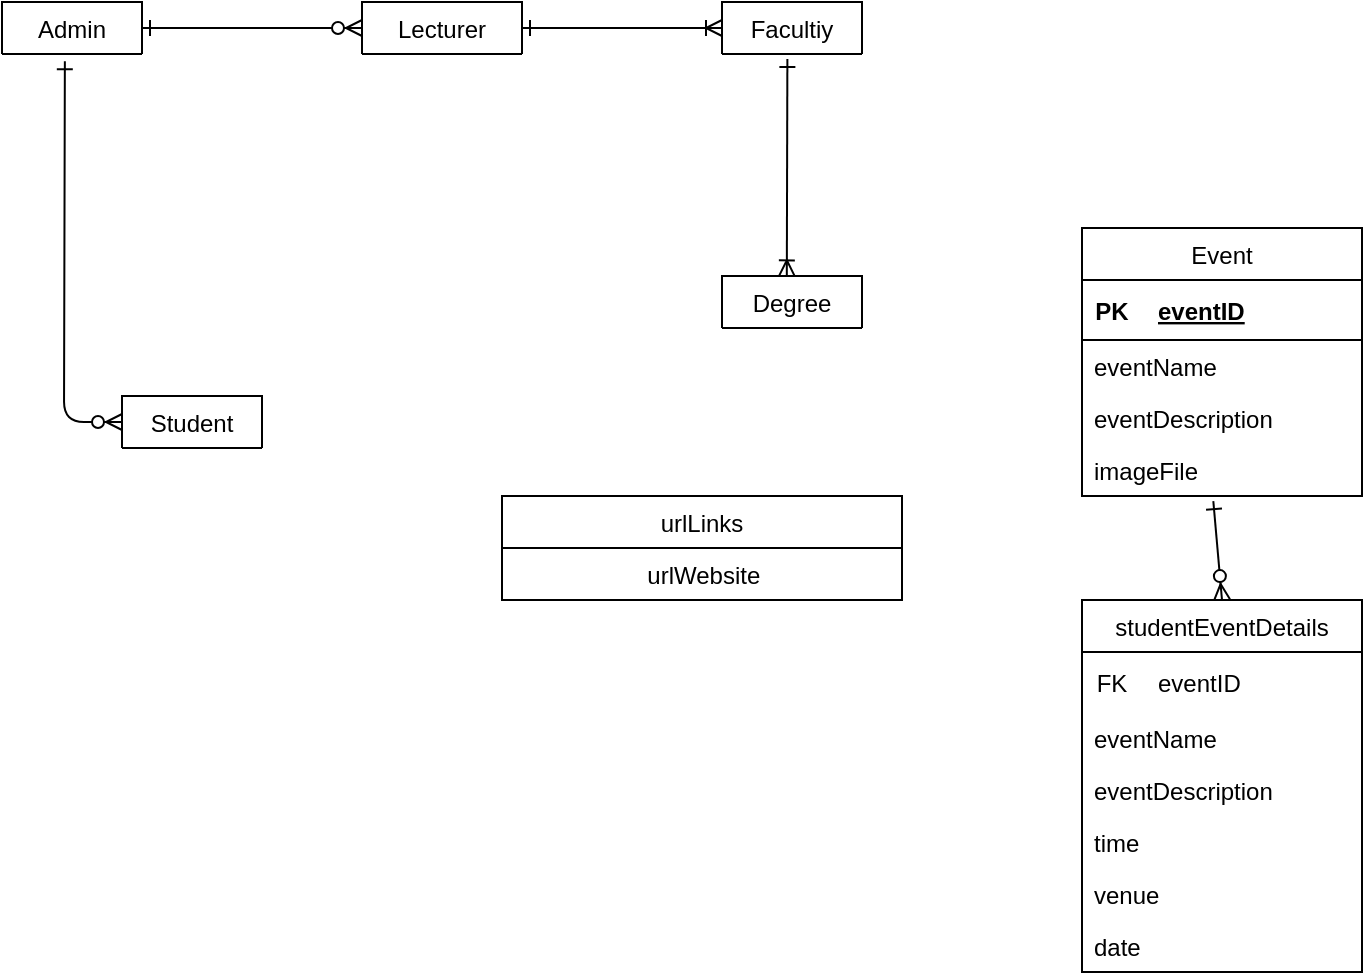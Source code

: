 <mxfile version="16.6.1" type="device"><diagram id="C5RBs43oDa-KdzZeNtuy" name="Page-1"><mxGraphModel dx="1038" dy="555" grid="1" gridSize="10" guides="1" tooltips="1" connect="1" arrows="1" fold="1" page="1" pageScale="1" pageWidth="827" pageHeight="1169" math="0" shadow="0"><root><mxCell id="WIyWlLk6GJQsqaUBKTNV-0"/><mxCell id="WIyWlLk6GJQsqaUBKTNV-1" parent="WIyWlLk6GJQsqaUBKTNV-0"/><mxCell id="ycAUGMcgTIXtvElexjVp-48" value="Admin" style="swimlane;fontStyle=0;childLayout=stackLayout;horizontal=1;startSize=26;fillColor=none;horizontalStack=0;resizeParent=1;resizeParentMax=0;resizeLast=0;collapsible=1;marginBottom=0;" parent="WIyWlLk6GJQsqaUBKTNV-1" vertex="1" collapsed="1"><mxGeometry x="30" y="343" width="70" height="26" as="geometry"><mxRectangle x="30" y="400" width="140" height="116" as="alternateBounds"/></mxGeometry></mxCell><mxCell id="ycAUGMcgTIXtvElexjVp-56" value="" style="shape=table;startSize=0;container=1;collapsible=1;childLayout=tableLayout;fixedRows=1;rowLines=0;fontStyle=0;align=center;resizeLast=1;strokeColor=none;fillColor=none;" parent="ycAUGMcgTIXtvElexjVp-48" vertex="1"><mxGeometry y="26" width="140" height="30" as="geometry"/></mxCell><mxCell id="ycAUGMcgTIXtvElexjVp-57" value="" style="shape=partialRectangle;collapsible=0;dropTarget=0;pointerEvents=0;fillColor=none;top=0;left=0;bottom=1;right=0;points=[[0,0.5],[1,0.5]];portConstraint=eastwest;" parent="ycAUGMcgTIXtvElexjVp-56" vertex="1"><mxGeometry width="140" height="30" as="geometry"/></mxCell><mxCell id="ycAUGMcgTIXtvElexjVp-58" value="PK" style="shape=partialRectangle;connectable=0;fillColor=none;top=0;left=0;bottom=0;right=0;fontStyle=1;overflow=hidden;" parent="ycAUGMcgTIXtvElexjVp-57" vertex="1"><mxGeometry width="30" height="30" as="geometry"><mxRectangle width="30" height="30" as="alternateBounds"/></mxGeometry></mxCell><mxCell id="ycAUGMcgTIXtvElexjVp-59" value="ID" style="shape=partialRectangle;connectable=0;fillColor=none;top=0;left=0;bottom=0;right=0;align=left;spacingLeft=6;fontStyle=5;overflow=hidden;" parent="ycAUGMcgTIXtvElexjVp-57" vertex="1"><mxGeometry x="30" width="110" height="30" as="geometry"><mxRectangle width="110" height="30" as="alternateBounds"/></mxGeometry></mxCell><mxCell id="ycAUGMcgTIXtvElexjVp-67" value="" style="shape=table;startSize=0;container=1;collapsible=1;childLayout=tableLayout;fixedRows=1;rowLines=0;fontStyle=0;align=center;resizeLast=1;strokeColor=none;fillColor=none;" parent="ycAUGMcgTIXtvElexjVp-48" vertex="1"><mxGeometry y="56" width="140" height="60" as="geometry"/></mxCell><mxCell id="ycAUGMcgTIXtvElexjVp-72" value="" style="shape=partialRectangle;collapsible=0;dropTarget=0;pointerEvents=0;fillColor=none;top=0;left=0;bottom=0;right=0;points=[[0,0.5],[1,0.5]];portConstraint=eastwest;" parent="ycAUGMcgTIXtvElexjVp-67" vertex="1"><mxGeometry width="140" height="30" as="geometry"/></mxCell><mxCell id="ycAUGMcgTIXtvElexjVp-73" value="" style="shape=partialRectangle;connectable=0;fillColor=none;top=0;left=0;bottom=0;right=0;fontStyle=0;overflow=hidden;" parent="ycAUGMcgTIXtvElexjVp-72" vertex="1"><mxGeometry width="30" height="30" as="geometry"><mxRectangle width="30" height="30" as="alternateBounds"/></mxGeometry></mxCell><mxCell id="ycAUGMcgTIXtvElexjVp-74" value="username" style="shape=partialRectangle;connectable=0;fillColor=none;top=0;left=0;bottom=0;right=0;align=left;spacingLeft=6;fontStyle=0;overflow=hidden;" parent="ycAUGMcgTIXtvElexjVp-72" vertex="1"><mxGeometry x="30" width="110" height="30" as="geometry"><mxRectangle width="110" height="30" as="alternateBounds"/></mxGeometry></mxCell><mxCell id="ycAUGMcgTIXtvElexjVp-68" value="" style="shape=partialRectangle;collapsible=0;dropTarget=0;pointerEvents=0;fillColor=none;top=0;left=0;bottom=0;right=0;points=[[0,0.5],[1,0.5]];portConstraint=eastwest;" parent="ycAUGMcgTIXtvElexjVp-67" vertex="1"><mxGeometry y="30" width="140" height="30" as="geometry"/></mxCell><mxCell id="ycAUGMcgTIXtvElexjVp-69" value="" style="shape=partialRectangle;connectable=0;fillColor=none;top=0;left=0;bottom=0;right=0;fontStyle=0;overflow=hidden;" parent="ycAUGMcgTIXtvElexjVp-68" vertex="1"><mxGeometry width="30" height="30" as="geometry"><mxRectangle width="30" height="30" as="alternateBounds"/></mxGeometry></mxCell><mxCell id="ycAUGMcgTIXtvElexjVp-70" value="password" style="shape=partialRectangle;connectable=0;fillColor=none;top=0;left=0;bottom=0;right=0;align=left;spacingLeft=6;fontStyle=0;overflow=hidden;" parent="ycAUGMcgTIXtvElexjVp-68" vertex="1"><mxGeometry x="30" width="110" height="30" as="geometry"><mxRectangle width="110" height="30" as="alternateBounds"/></mxGeometry></mxCell><mxCell id="ycAUGMcgTIXtvElexjVp-75" value="Student" style="swimlane;fontStyle=0;childLayout=stackLayout;horizontal=1;startSize=26;fillColor=none;horizontalStack=0;resizeParent=1;resizeParentMax=0;resizeLast=0;collapsible=1;marginBottom=0;" parent="WIyWlLk6GJQsqaUBKTNV-1" vertex="1" collapsed="1"><mxGeometry x="90" y="540" width="70" height="26" as="geometry"><mxRectangle x="90" y="540" width="200" height="290" as="alternateBounds"/></mxGeometry></mxCell><mxCell id="ycAUGMcgTIXtvElexjVp-76" value="" style="shape=table;startSize=0;container=1;collapsible=1;childLayout=tableLayout;fixedRows=1;rowLines=0;fontStyle=0;align=center;resizeLast=1;strokeColor=none;fillColor=none;" parent="ycAUGMcgTIXtvElexjVp-75" vertex="1"><mxGeometry y="26" width="200" height="60" as="geometry"/></mxCell><mxCell id="ycAUGMcgTIXtvElexjVp-109" value="" style="shape=partialRectangle;collapsible=0;dropTarget=0;pointerEvents=0;fillColor=none;top=0;left=0;bottom=1;right=0;points=[[0,0.5],[1,0.5]];portConstraint=eastwest;" parent="ycAUGMcgTIXtvElexjVp-76" vertex="1"><mxGeometry width="200" height="30" as="geometry"/></mxCell><mxCell id="ycAUGMcgTIXtvElexjVp-110" value="PK,FK" style="shape=partialRectangle;connectable=0;fillColor=none;top=0;left=0;bottom=0;right=0;fontStyle=1;overflow=hidden;" parent="ycAUGMcgTIXtvElexjVp-109" vertex="1"><mxGeometry width="50" height="30" as="geometry"><mxRectangle width="50" height="30" as="alternateBounds"/></mxGeometry></mxCell><mxCell id="ycAUGMcgTIXtvElexjVp-111" value="ID" style="shape=partialRectangle;connectable=0;fillColor=none;top=0;left=0;bottom=0;right=0;align=left;spacingLeft=6;fontStyle=5;overflow=hidden;" parent="ycAUGMcgTIXtvElexjVp-109" vertex="1"><mxGeometry x="50" width="150" height="30" as="geometry"><mxRectangle width="150" height="30" as="alternateBounds"/></mxGeometry></mxCell><mxCell id="ycAUGMcgTIXtvElexjVp-77" value="" style="shape=partialRectangle;collapsible=0;dropTarget=0;pointerEvents=0;fillColor=none;top=0;left=0;bottom=1;right=0;points=[[0,0.5],[1,0.5]];portConstraint=eastwest;" parent="ycAUGMcgTIXtvElexjVp-76" vertex="1"><mxGeometry y="30" width="200" height="30" as="geometry"/></mxCell><mxCell id="ycAUGMcgTIXtvElexjVp-78" value="PK" style="shape=partialRectangle;connectable=0;fillColor=none;top=0;left=0;bottom=0;right=0;fontStyle=1;overflow=hidden;" parent="ycAUGMcgTIXtvElexjVp-77" vertex="1"><mxGeometry width="50" height="30" as="geometry"><mxRectangle width="50" height="30" as="alternateBounds"/></mxGeometry></mxCell><mxCell id="ycAUGMcgTIXtvElexjVp-79" value="StudentID" style="shape=partialRectangle;connectable=0;fillColor=none;top=0;left=0;bottom=0;right=0;align=left;spacingLeft=6;fontStyle=5;overflow=hidden;" parent="ycAUGMcgTIXtvElexjVp-77" vertex="1"><mxGeometry x="50" width="150" height="30" as="geometry"><mxRectangle width="150" height="30" as="alternateBounds"/></mxGeometry></mxCell><mxCell id="ycAUGMcgTIXtvElexjVp-80" value="" style="shape=table;startSize=0;container=1;collapsible=1;childLayout=tableLayout;fixedRows=1;rowLines=0;fontStyle=0;align=center;resizeLast=1;strokeColor=none;fillColor=none;" parent="ycAUGMcgTIXtvElexjVp-75" vertex="1"><mxGeometry y="86" width="200" height="204" as="geometry"/></mxCell><mxCell id="ycAUGMcgTIXtvElexjVp-199" value="" style="shape=partialRectangle;collapsible=0;dropTarget=0;pointerEvents=0;fillColor=none;top=0;left=0;bottom=0;right=0;points=[[0,0.5],[1,0.5]];portConstraint=eastwest;" parent="ycAUGMcgTIXtvElexjVp-80" vertex="1"><mxGeometry width="200" height="30" as="geometry"/></mxCell><mxCell id="ycAUGMcgTIXtvElexjVp-200" value="FK" style="shape=partialRectangle;connectable=0;fillColor=none;top=0;left=0;bottom=0;right=0;fontStyle=0;overflow=hidden;" parent="ycAUGMcgTIXtvElexjVp-199" vertex="1"><mxGeometry width="50" height="30" as="geometry"><mxRectangle width="50" height="30" as="alternateBounds"/></mxGeometry></mxCell><mxCell id="ycAUGMcgTIXtvElexjVp-201" value="degreeID" style="shape=partialRectangle;connectable=0;fillColor=none;top=0;left=0;bottom=0;right=0;align=left;spacingLeft=6;fontStyle=0;overflow=hidden;" parent="ycAUGMcgTIXtvElexjVp-199" vertex="1"><mxGeometry x="50" width="150" height="30" as="geometry"><mxRectangle width="150" height="30" as="alternateBounds"/></mxGeometry></mxCell><mxCell id="ycAUGMcgTIXtvElexjVp-81" value="" style="shape=partialRectangle;collapsible=0;dropTarget=0;pointerEvents=0;fillColor=none;top=0;left=0;bottom=0;right=0;points=[[0,0.5],[1,0.5]];portConstraint=eastwest;" parent="ycAUGMcgTIXtvElexjVp-80" vertex="1"><mxGeometry y="30" width="200" height="30" as="geometry"/></mxCell><mxCell id="ycAUGMcgTIXtvElexjVp-82" value="" style="shape=partialRectangle;connectable=0;fillColor=none;top=0;left=0;bottom=0;right=0;fontStyle=0;overflow=hidden;" parent="ycAUGMcgTIXtvElexjVp-81" vertex="1"><mxGeometry width="50" height="30" as="geometry"><mxRectangle width="50" height="30" as="alternateBounds"/></mxGeometry></mxCell><mxCell id="ycAUGMcgTIXtvElexjVp-83" value="studentName" style="shape=partialRectangle;connectable=0;fillColor=none;top=0;left=0;bottom=0;right=0;align=left;spacingLeft=6;fontStyle=0;overflow=hidden;" parent="ycAUGMcgTIXtvElexjVp-81" vertex="1"><mxGeometry x="50" width="150" height="30" as="geometry"><mxRectangle width="150" height="30" as="alternateBounds"/></mxGeometry></mxCell><mxCell id="ycAUGMcgTIXtvElexjVp-84" value="" style="shape=partialRectangle;collapsible=0;dropTarget=0;pointerEvents=0;fillColor=none;top=0;left=0;bottom=0;right=0;points=[[0,0.5],[1,0.5]];portConstraint=eastwest;" parent="ycAUGMcgTIXtvElexjVp-80" vertex="1"><mxGeometry y="60" width="200" height="30" as="geometry"/></mxCell><mxCell id="ycAUGMcgTIXtvElexjVp-85" value="" style="shape=partialRectangle;connectable=0;fillColor=none;top=0;left=0;bottom=0;right=0;fontStyle=0;overflow=hidden;" parent="ycAUGMcgTIXtvElexjVp-84" vertex="1"><mxGeometry width="50" height="30" as="geometry"><mxRectangle width="50" height="30" as="alternateBounds"/></mxGeometry></mxCell><mxCell id="ycAUGMcgTIXtvElexjVp-86" value="degree" style="shape=partialRectangle;connectable=0;fillColor=none;top=0;left=0;bottom=0;right=0;align=left;spacingLeft=6;fontStyle=0;overflow=hidden;" parent="ycAUGMcgTIXtvElexjVp-84" vertex="1"><mxGeometry x="50" width="150" height="30" as="geometry"><mxRectangle width="150" height="30" as="alternateBounds"/></mxGeometry></mxCell><mxCell id="ycAUGMcgTIXtvElexjVp-88" value="" style="shape=partialRectangle;collapsible=0;dropTarget=0;pointerEvents=0;fillColor=none;top=0;left=0;bottom=0;right=0;points=[[0,0.5],[1,0.5]];portConstraint=eastwest;" parent="ycAUGMcgTIXtvElexjVp-80" vertex="1"><mxGeometry y="90" width="200" height="30" as="geometry"/></mxCell><mxCell id="ycAUGMcgTIXtvElexjVp-89" value="" style="shape=partialRectangle;connectable=0;fillColor=none;top=0;left=0;bottom=0;right=0;fontStyle=0;overflow=hidden;" parent="ycAUGMcgTIXtvElexjVp-88" vertex="1"><mxGeometry width="50" height="30" as="geometry"><mxRectangle width="50" height="30" as="alternateBounds"/></mxGeometry></mxCell><mxCell id="ycAUGMcgTIXtvElexjVp-90" value="descriptionDegree" style="shape=partialRectangle;connectable=0;fillColor=none;top=0;left=0;bottom=0;right=0;align=left;spacingLeft=6;fontStyle=0;overflow=hidden;" parent="ycAUGMcgTIXtvElexjVp-88" vertex="1"><mxGeometry x="50" width="150" height="30" as="geometry"><mxRectangle width="150" height="30" as="alternateBounds"/></mxGeometry></mxCell><mxCell id="ycAUGMcgTIXtvElexjVp-91" value="" style="shape=partialRectangle;collapsible=0;dropTarget=0;pointerEvents=0;fillColor=none;top=0;left=0;bottom=0;right=0;points=[[0,0.5],[1,0.5]];portConstraint=eastwest;" parent="ycAUGMcgTIXtvElexjVp-80" vertex="1"><mxGeometry y="120" width="200" height="24" as="geometry"/></mxCell><mxCell id="ycAUGMcgTIXtvElexjVp-92" value="" style="shape=partialRectangle;connectable=0;fillColor=none;top=0;left=0;bottom=0;right=0;fontStyle=0;overflow=hidden;" parent="ycAUGMcgTIXtvElexjVp-91" vertex="1"><mxGeometry width="50" height="24" as="geometry"><mxRectangle width="50" height="24" as="alternateBounds"/></mxGeometry></mxCell><mxCell id="ycAUGMcgTIXtvElexjVp-93" value="imageFile" style="shape=partialRectangle;connectable=0;fillColor=none;top=0;left=0;bottom=0;right=0;align=left;spacingLeft=6;fontStyle=0;overflow=hidden;" parent="ycAUGMcgTIXtvElexjVp-91" vertex="1"><mxGeometry x="50" width="150" height="24" as="geometry"><mxRectangle width="150" height="24" as="alternateBounds"/></mxGeometry></mxCell><mxCell id="ycAUGMcgTIXtvElexjVp-94" value="" style="shape=partialRectangle;collapsible=0;dropTarget=0;pointerEvents=0;fillColor=none;top=0;left=0;bottom=0;right=0;points=[[0,0.5],[1,0.5]];portConstraint=eastwest;" parent="ycAUGMcgTIXtvElexjVp-80" vertex="1"><mxGeometry y="144" width="200" height="30" as="geometry"/></mxCell><mxCell id="ycAUGMcgTIXtvElexjVp-95" value="" style="shape=partialRectangle;connectable=0;fillColor=none;top=0;left=0;bottom=0;right=0;fontStyle=0;overflow=hidden;" parent="ycAUGMcgTIXtvElexjVp-94" vertex="1"><mxGeometry width="50" height="30" as="geometry"><mxRectangle width="50" height="30" as="alternateBounds"/></mxGeometry></mxCell><mxCell id="ycAUGMcgTIXtvElexjVp-96" value="rating" style="shape=partialRectangle;connectable=0;fillColor=none;top=0;left=0;bottom=0;right=0;align=left;spacingLeft=6;fontStyle=0;overflow=hidden;" parent="ycAUGMcgTIXtvElexjVp-94" vertex="1"><mxGeometry x="50" width="150" height="30" as="geometry"><mxRectangle width="150" height="30" as="alternateBounds"/></mxGeometry></mxCell><mxCell id="ycAUGMcgTIXtvElexjVp-202" value="" style="shape=partialRectangle;collapsible=0;dropTarget=0;pointerEvents=0;fillColor=none;top=0;left=0;bottom=0;right=0;points=[[0,0.5],[1,0.5]];portConstraint=eastwest;" parent="ycAUGMcgTIXtvElexjVp-80" vertex="1"><mxGeometry y="174" width="200" height="30" as="geometry"/></mxCell><mxCell id="ycAUGMcgTIXtvElexjVp-203" value="" style="shape=partialRectangle;connectable=0;fillColor=none;top=0;left=0;bottom=0;right=0;fontStyle=0;overflow=hidden;" parent="ycAUGMcgTIXtvElexjVp-202" vertex="1"><mxGeometry width="50" height="30" as="geometry"><mxRectangle width="50" height="30" as="alternateBounds"/></mxGeometry></mxCell><mxCell id="ycAUGMcgTIXtvElexjVp-204" value="" style="shape=partialRectangle;connectable=0;fillColor=none;top=0;left=0;bottom=0;right=0;align=left;spacingLeft=6;fontStyle=0;overflow=hidden;" parent="ycAUGMcgTIXtvElexjVp-202" vertex="1"><mxGeometry x="50" width="150" height="30" as="geometry"><mxRectangle width="150" height="30" as="alternateBounds"/></mxGeometry></mxCell><mxCell id="ycAUGMcgTIXtvElexjVp-112" value="Lecturer" style="swimlane;fontStyle=0;childLayout=stackLayout;horizontal=1;startSize=26;fillColor=none;horizontalStack=0;resizeParent=1;resizeParentMax=0;resizeLast=0;collapsible=1;marginBottom=0;" parent="WIyWlLk6GJQsqaUBKTNV-1" vertex="1" collapsed="1"><mxGeometry x="210" y="343" width="80" height="26" as="geometry"><mxRectangle x="260" y="343" width="200" height="260" as="alternateBounds"/></mxGeometry></mxCell><mxCell id="ycAUGMcgTIXtvElexjVp-113" value="" style="shape=table;startSize=0;container=1;collapsible=1;childLayout=tableLayout;fixedRows=1;rowLines=0;fontStyle=0;align=center;resizeLast=1;strokeColor=none;fillColor=none;" parent="ycAUGMcgTIXtvElexjVp-112" vertex="1"><mxGeometry y="26" width="200" height="60" as="geometry"/></mxCell><mxCell id="ycAUGMcgTIXtvElexjVp-114" value="" style="shape=partialRectangle;collapsible=0;dropTarget=0;pointerEvents=0;fillColor=none;top=0;left=0;bottom=1;right=0;points=[[0,0.5],[1,0.5]];portConstraint=eastwest;" parent="ycAUGMcgTIXtvElexjVp-113" vertex="1"><mxGeometry width="200" height="30" as="geometry"/></mxCell><mxCell id="ycAUGMcgTIXtvElexjVp-115" value="PK,FK" style="shape=partialRectangle;connectable=0;fillColor=none;top=0;left=0;bottom=0;right=0;fontStyle=1;overflow=hidden;" parent="ycAUGMcgTIXtvElexjVp-114" vertex="1"><mxGeometry width="50" height="30" as="geometry"><mxRectangle width="50" height="30" as="alternateBounds"/></mxGeometry></mxCell><mxCell id="ycAUGMcgTIXtvElexjVp-116" value="ID" style="shape=partialRectangle;connectable=0;fillColor=none;top=0;left=0;bottom=0;right=0;align=left;spacingLeft=6;fontStyle=5;overflow=hidden;" parent="ycAUGMcgTIXtvElexjVp-114" vertex="1"><mxGeometry x="50" width="150" height="30" as="geometry"><mxRectangle width="150" height="30" as="alternateBounds"/></mxGeometry></mxCell><mxCell id="ycAUGMcgTIXtvElexjVp-117" value="" style="shape=partialRectangle;collapsible=0;dropTarget=0;pointerEvents=0;fillColor=none;top=0;left=0;bottom=1;right=0;points=[[0,0.5],[1,0.5]];portConstraint=eastwest;" parent="ycAUGMcgTIXtvElexjVp-113" vertex="1"><mxGeometry y="30" width="200" height="30" as="geometry"/></mxCell><mxCell id="ycAUGMcgTIXtvElexjVp-118" value="PK" style="shape=partialRectangle;connectable=0;fillColor=none;top=0;left=0;bottom=0;right=0;fontStyle=1;overflow=hidden;" parent="ycAUGMcgTIXtvElexjVp-117" vertex="1"><mxGeometry width="50" height="30" as="geometry"><mxRectangle width="50" height="30" as="alternateBounds"/></mxGeometry></mxCell><mxCell id="ycAUGMcgTIXtvElexjVp-119" value="LecturerID" style="shape=partialRectangle;connectable=0;fillColor=none;top=0;left=0;bottom=0;right=0;align=left;spacingLeft=6;fontStyle=5;overflow=hidden;" parent="ycAUGMcgTIXtvElexjVp-117" vertex="1"><mxGeometry x="50" width="150" height="30" as="geometry"><mxRectangle width="150" height="30" as="alternateBounds"/></mxGeometry></mxCell><mxCell id="ycAUGMcgTIXtvElexjVp-120" value="" style="shape=table;startSize=0;container=1;collapsible=1;childLayout=tableLayout;fixedRows=1;rowLines=0;fontStyle=0;align=center;resizeLast=1;strokeColor=none;fillColor=none;" parent="ycAUGMcgTIXtvElexjVp-112" vertex="1"><mxGeometry y="86" width="200" height="174" as="geometry"/></mxCell><mxCell id="ycAUGMcgTIXtvElexjVp-184" value="" style="shape=partialRectangle;collapsible=0;dropTarget=0;pointerEvents=0;fillColor=none;top=0;left=0;bottom=0;right=0;points=[[0,0.5],[1,0.5]];portConstraint=eastwest;" parent="ycAUGMcgTIXtvElexjVp-120" vertex="1"><mxGeometry width="200" height="30" as="geometry"/></mxCell><mxCell id="ycAUGMcgTIXtvElexjVp-185" value="FK" style="shape=partialRectangle;connectable=0;fillColor=none;top=0;left=0;bottom=0;right=0;fontStyle=0;overflow=hidden;" parent="ycAUGMcgTIXtvElexjVp-184" vertex="1"><mxGeometry width="50" height="30" as="geometry"><mxRectangle width="50" height="30" as="alternateBounds"/></mxGeometry></mxCell><mxCell id="ycAUGMcgTIXtvElexjVp-186" value="FacultyID" style="shape=partialRectangle;connectable=0;fillColor=none;top=0;left=0;bottom=0;right=0;align=left;spacingLeft=6;fontStyle=0;overflow=hidden;" parent="ycAUGMcgTIXtvElexjVp-184" vertex="1"><mxGeometry x="50" width="150" height="30" as="geometry"><mxRectangle width="150" height="30" as="alternateBounds"/></mxGeometry></mxCell><mxCell id="ycAUGMcgTIXtvElexjVp-121" value="" style="shape=partialRectangle;collapsible=0;dropTarget=0;pointerEvents=0;fillColor=none;top=0;left=0;bottom=0;right=0;points=[[0,0.5],[1,0.5]];portConstraint=eastwest;" parent="ycAUGMcgTIXtvElexjVp-120" vertex="1"><mxGeometry y="30" width="200" height="30" as="geometry"/></mxCell><mxCell id="ycAUGMcgTIXtvElexjVp-122" value="" style="shape=partialRectangle;connectable=0;fillColor=none;top=0;left=0;bottom=0;right=0;fontStyle=0;overflow=hidden;" parent="ycAUGMcgTIXtvElexjVp-121" vertex="1"><mxGeometry width="50" height="30" as="geometry"><mxRectangle width="50" height="30" as="alternateBounds"/></mxGeometry></mxCell><mxCell id="ycAUGMcgTIXtvElexjVp-123" value="lecturerName" style="shape=partialRectangle;connectable=0;fillColor=none;top=0;left=0;bottom=0;right=0;align=left;spacingLeft=6;fontStyle=0;overflow=hidden;" parent="ycAUGMcgTIXtvElexjVp-121" vertex="1"><mxGeometry x="50" width="150" height="30" as="geometry"><mxRectangle width="150" height="30" as="alternateBounds"/></mxGeometry></mxCell><mxCell id="ycAUGMcgTIXtvElexjVp-124" value="" style="shape=partialRectangle;collapsible=0;dropTarget=0;pointerEvents=0;fillColor=none;top=0;left=0;bottom=0;right=0;points=[[0,0.5],[1,0.5]];portConstraint=eastwest;" parent="ycAUGMcgTIXtvElexjVp-120" vertex="1"><mxGeometry y="60" width="200" height="30" as="geometry"/></mxCell><mxCell id="ycAUGMcgTIXtvElexjVp-125" value="" style="shape=partialRectangle;connectable=0;fillColor=none;top=0;left=0;bottom=0;right=0;fontStyle=0;overflow=hidden;" parent="ycAUGMcgTIXtvElexjVp-124" vertex="1"><mxGeometry width="50" height="30" as="geometry"><mxRectangle width="50" height="30" as="alternateBounds"/></mxGeometry></mxCell><mxCell id="ycAUGMcgTIXtvElexjVp-126" value="facultyName" style="shape=partialRectangle;connectable=0;fillColor=none;top=0;left=0;bottom=0;right=0;align=left;spacingLeft=6;fontStyle=0;overflow=hidden;" parent="ycAUGMcgTIXtvElexjVp-124" vertex="1"><mxGeometry x="50" width="150" height="30" as="geometry"><mxRectangle width="150" height="30" as="alternateBounds"/></mxGeometry></mxCell><mxCell id="ycAUGMcgTIXtvElexjVp-127" value="" style="shape=partialRectangle;collapsible=0;dropTarget=0;pointerEvents=0;fillColor=none;top=0;left=0;bottom=0;right=0;points=[[0,0.5],[1,0.5]];portConstraint=eastwest;" parent="ycAUGMcgTIXtvElexjVp-120" vertex="1"><mxGeometry y="90" width="200" height="30" as="geometry"/></mxCell><mxCell id="ycAUGMcgTIXtvElexjVp-128" value="" style="shape=partialRectangle;connectable=0;fillColor=none;top=0;left=0;bottom=0;right=0;fontStyle=0;overflow=hidden;" parent="ycAUGMcgTIXtvElexjVp-127" vertex="1"><mxGeometry width="50" height="30" as="geometry"><mxRectangle width="50" height="30" as="alternateBounds"/></mxGeometry></mxCell><mxCell id="ycAUGMcgTIXtvElexjVp-129" value="experienceJob" style="shape=partialRectangle;connectable=0;fillColor=none;top=0;left=0;bottom=0;right=0;align=left;spacingLeft=6;fontStyle=0;overflow=hidden;" parent="ycAUGMcgTIXtvElexjVp-127" vertex="1"><mxGeometry x="50" width="150" height="30" as="geometry"><mxRectangle width="150" height="30" as="alternateBounds"/></mxGeometry></mxCell><mxCell id="ycAUGMcgTIXtvElexjVp-130" value="" style="shape=partialRectangle;collapsible=0;dropTarget=0;pointerEvents=0;fillColor=none;top=0;left=0;bottom=0;right=0;points=[[0,0.5],[1,0.5]];portConstraint=eastwest;" parent="ycAUGMcgTIXtvElexjVp-120" vertex="1"><mxGeometry y="120" width="200" height="24" as="geometry"/></mxCell><mxCell id="ycAUGMcgTIXtvElexjVp-131" value="" style="shape=partialRectangle;connectable=0;fillColor=none;top=0;left=0;bottom=0;right=0;fontStyle=0;overflow=hidden;" parent="ycAUGMcgTIXtvElexjVp-130" vertex="1"><mxGeometry width="50" height="24" as="geometry"><mxRectangle width="50" height="24" as="alternateBounds"/></mxGeometry></mxCell><mxCell id="ycAUGMcgTIXtvElexjVp-132" value="imageFile" style="shape=partialRectangle;connectable=0;fillColor=none;top=0;left=0;bottom=0;right=0;align=left;spacingLeft=6;fontStyle=0;overflow=hidden;" parent="ycAUGMcgTIXtvElexjVp-130" vertex="1"><mxGeometry x="50" width="150" height="24" as="geometry"><mxRectangle width="150" height="24" as="alternateBounds"/></mxGeometry></mxCell><mxCell id="ycAUGMcgTIXtvElexjVp-133" value="" style="shape=partialRectangle;collapsible=0;dropTarget=0;pointerEvents=0;fillColor=none;top=0;left=0;bottom=0;right=0;points=[[0,0.5],[1,0.5]];portConstraint=eastwest;" parent="ycAUGMcgTIXtvElexjVp-120" vertex="1"><mxGeometry y="144" width="200" height="30" as="geometry"/></mxCell><mxCell id="ycAUGMcgTIXtvElexjVp-134" value="" style="shape=partialRectangle;connectable=0;fillColor=none;top=0;left=0;bottom=0;right=0;fontStyle=0;overflow=hidden;" parent="ycAUGMcgTIXtvElexjVp-133" vertex="1"><mxGeometry width="50" height="30" as="geometry"><mxRectangle width="50" height="30" as="alternateBounds"/></mxGeometry></mxCell><mxCell id="ycAUGMcgTIXtvElexjVp-135" value="background" style="shape=partialRectangle;connectable=0;fillColor=none;top=0;left=0;bottom=0;right=0;align=left;spacingLeft=6;fontStyle=0;overflow=hidden;" parent="ycAUGMcgTIXtvElexjVp-133" vertex="1"><mxGeometry x="50" width="150" height="30" as="geometry"><mxRectangle width="150" height="30" as="alternateBounds"/></mxGeometry></mxCell><mxCell id="ycAUGMcgTIXtvElexjVp-136" value="Facultiy" style="swimlane;fontStyle=0;childLayout=stackLayout;horizontal=1;startSize=26;fillColor=none;horizontalStack=0;resizeParent=1;resizeParentMax=0;resizeLast=0;collapsible=1;marginBottom=0;" parent="WIyWlLk6GJQsqaUBKTNV-1" vertex="1" collapsed="1"><mxGeometry x="390" y="343" width="70" height="26" as="geometry"><mxRectangle x="550" y="540" width="200" height="176" as="alternateBounds"/></mxGeometry></mxCell><mxCell id="pn2Emn2bqp7STa76NVMO-0" value="" style="shape=table;startSize=0;container=1;collapsible=1;childLayout=tableLayout;fixedRows=1;rowLines=0;fontStyle=0;align=center;resizeLast=1;strokeColor=none;fillColor=none;collapsible=0;" parent="ycAUGMcgTIXtvElexjVp-136" vertex="1"><mxGeometry y="26" width="200" height="30" as="geometry"/></mxCell><mxCell id="pn2Emn2bqp7STa76NVMO-1" value="" style="shape=tableRow;horizontal=0;startSize=0;swimlaneHead=0;swimlaneBody=0;fillColor=none;collapsible=0;dropTarget=0;points=[[0,0.5],[1,0.5]];portConstraint=eastwest;top=0;left=0;right=0;bottom=1;" parent="pn2Emn2bqp7STa76NVMO-0" vertex="1"><mxGeometry width="200" height="30" as="geometry"/></mxCell><mxCell id="pn2Emn2bqp7STa76NVMO-2" value="PK" style="shape=partialRectangle;connectable=0;fillColor=none;top=0;left=0;bottom=0;right=0;fontStyle=1;overflow=hidden;" parent="pn2Emn2bqp7STa76NVMO-1" vertex="1"><mxGeometry width="30" height="30" as="geometry"><mxRectangle width="30" height="30" as="alternateBounds"/></mxGeometry></mxCell><mxCell id="pn2Emn2bqp7STa76NVMO-3" value="facultyID" style="shape=partialRectangle;connectable=0;fillColor=none;top=0;left=0;bottom=0;right=0;align=left;spacingLeft=6;fontStyle=5;overflow=hidden;" parent="pn2Emn2bqp7STa76NVMO-1" vertex="1"><mxGeometry x="30" width="170" height="30" as="geometry"><mxRectangle width="170" height="30" as="alternateBounds"/></mxGeometry></mxCell><mxCell id="ycAUGMcgTIXtvElexjVp-144" value="" style="shape=table;startSize=0;container=1;collapsible=1;childLayout=tableLayout;fixedRows=1;rowLines=0;fontStyle=0;align=center;resizeLast=1;strokeColor=none;fillColor=none;" parent="ycAUGMcgTIXtvElexjVp-136" vertex="1"><mxGeometry y="56" width="200" height="120" as="geometry"/></mxCell><mxCell id="ycAUGMcgTIXtvElexjVp-160" value="" style="shape=partialRectangle;collapsible=0;dropTarget=0;pointerEvents=0;fillColor=none;top=0;left=0;bottom=0;right=0;points=[[0,0.5],[1,0.5]];portConstraint=eastwest;" parent="ycAUGMcgTIXtvElexjVp-144" vertex="1"><mxGeometry width="200" height="30" as="geometry"/></mxCell><mxCell id="ycAUGMcgTIXtvElexjVp-161" value="FK" style="shape=partialRectangle;connectable=0;fillColor=none;top=0;left=0;bottom=0;right=0;fontStyle=0;overflow=hidden;" parent="ycAUGMcgTIXtvElexjVp-160" vertex="1"><mxGeometry width="50" height="30" as="geometry"><mxRectangle width="50" height="30" as="alternateBounds"/></mxGeometry></mxCell><mxCell id="ycAUGMcgTIXtvElexjVp-162" value="degreeID" style="shape=partialRectangle;connectable=0;fillColor=none;top=0;left=0;bottom=0;right=0;align=left;spacingLeft=6;fontStyle=0;overflow=hidden;" parent="ycAUGMcgTIXtvElexjVp-160" vertex="1"><mxGeometry x="50" width="150" height="30" as="geometry"><mxRectangle width="150" height="30" as="alternateBounds"/></mxGeometry></mxCell><mxCell id="ycAUGMcgTIXtvElexjVp-151" value="" style="shape=partialRectangle;collapsible=0;dropTarget=0;pointerEvents=0;fillColor=none;top=0;left=0;bottom=0;right=0;points=[[0,0.5],[1,0.5]];portConstraint=eastwest;" parent="ycAUGMcgTIXtvElexjVp-144" vertex="1"><mxGeometry y="30" width="200" height="30" as="geometry"/></mxCell><mxCell id="ycAUGMcgTIXtvElexjVp-152" value="" style="shape=partialRectangle;connectable=0;fillColor=none;top=0;left=0;bottom=0;right=0;fontStyle=0;overflow=hidden;" parent="ycAUGMcgTIXtvElexjVp-151" vertex="1"><mxGeometry width="50" height="30" as="geometry"><mxRectangle width="50" height="30" as="alternateBounds"/></mxGeometry></mxCell><mxCell id="ycAUGMcgTIXtvElexjVp-153" value="degreeName" style="shape=partialRectangle;connectable=0;fillColor=none;top=0;left=0;bottom=0;right=0;align=left;spacingLeft=6;fontStyle=0;overflow=hidden;" parent="ycAUGMcgTIXtvElexjVp-151" vertex="1"><mxGeometry x="50" width="150" height="30" as="geometry"><mxRectangle width="150" height="30" as="alternateBounds"/></mxGeometry></mxCell><mxCell id="ycAUGMcgTIXtvElexjVp-145" value="" style="shape=partialRectangle;collapsible=0;dropTarget=0;pointerEvents=0;fillColor=none;top=0;left=0;bottom=0;right=0;points=[[0,0.5],[1,0.5]];portConstraint=eastwest;" parent="ycAUGMcgTIXtvElexjVp-144" vertex="1"><mxGeometry y="60" width="200" height="30" as="geometry"/></mxCell><mxCell id="ycAUGMcgTIXtvElexjVp-146" value="" style="shape=partialRectangle;connectable=0;fillColor=none;top=0;left=0;bottom=0;right=0;fontStyle=0;overflow=hidden;" parent="ycAUGMcgTIXtvElexjVp-145" vertex="1"><mxGeometry width="50" height="30" as="geometry"><mxRectangle width="50" height="30" as="alternateBounds"/></mxGeometry></mxCell><mxCell id="ycAUGMcgTIXtvElexjVp-147" value="facultyName" style="shape=partialRectangle;connectable=0;fillColor=none;top=0;left=0;bottom=0;right=0;align=left;spacingLeft=6;fontStyle=0;overflow=hidden;" parent="ycAUGMcgTIXtvElexjVp-145" vertex="1"><mxGeometry x="50" width="150" height="30" as="geometry"><mxRectangle width="150" height="30" as="alternateBounds"/></mxGeometry></mxCell><mxCell id="ycAUGMcgTIXtvElexjVp-157" value="" style="shape=partialRectangle;collapsible=0;dropTarget=0;pointerEvents=0;fillColor=none;top=0;left=0;bottom=0;right=0;points=[[0,0.5],[1,0.5]];portConstraint=eastwest;" parent="ycAUGMcgTIXtvElexjVp-144" vertex="1"><mxGeometry y="90" width="200" height="30" as="geometry"/></mxCell><mxCell id="ycAUGMcgTIXtvElexjVp-158" value="" style="shape=partialRectangle;connectable=0;fillColor=none;top=0;left=0;bottom=0;right=0;fontStyle=0;overflow=hidden;" parent="ycAUGMcgTIXtvElexjVp-157" vertex="1"><mxGeometry width="50" height="30" as="geometry"><mxRectangle width="50" height="30" as="alternateBounds"/></mxGeometry></mxCell><mxCell id="ycAUGMcgTIXtvElexjVp-159" value="academicTerm" style="shape=partialRectangle;connectable=0;fillColor=none;top=0;left=0;bottom=0;right=0;align=left;spacingLeft=6;fontStyle=0;overflow=hidden;" parent="ycAUGMcgTIXtvElexjVp-157" vertex="1"><mxGeometry x="50" width="150" height="30" as="geometry"><mxRectangle width="150" height="30" as="alternateBounds"/></mxGeometry></mxCell><mxCell id="ycAUGMcgTIXtvElexjVp-163" value="Degree" style="swimlane;fontStyle=0;childLayout=stackLayout;horizontal=1;startSize=26;fillColor=none;horizontalStack=0;resizeParent=1;resizeParentMax=0;resizeLast=0;collapsible=1;marginBottom=0;" parent="WIyWlLk6GJQsqaUBKTNV-1" vertex="1" collapsed="1"><mxGeometry x="390" y="480" width="70" height="26" as="geometry"><mxRectangle x="550" y="860" width="200" height="266" as="alternateBounds"/></mxGeometry></mxCell><mxCell id="ycAUGMcgTIXtvElexjVp-164" value="" style="shape=table;startSize=0;container=1;collapsible=1;childLayout=tableLayout;fixedRows=1;rowLines=0;fontStyle=0;align=center;resizeLast=1;strokeColor=none;fillColor=none;" parent="ycAUGMcgTIXtvElexjVp-163" vertex="1"><mxGeometry y="26" width="200" height="60" as="geometry"/></mxCell><mxCell id="ycAUGMcgTIXtvElexjVp-168" value="" style="shape=partialRectangle;collapsible=0;dropTarget=0;pointerEvents=0;fillColor=none;top=0;left=0;bottom=1;right=0;points=[[0,0.5],[1,0.5]];portConstraint=eastwest;" parent="ycAUGMcgTIXtvElexjVp-164" vertex="1"><mxGeometry width="200" height="30" as="geometry"/></mxCell><mxCell id="ycAUGMcgTIXtvElexjVp-169" value="PK" style="shape=partialRectangle;connectable=0;fillColor=none;top=0;left=0;bottom=0;right=0;fontStyle=1;overflow=hidden;" parent="ycAUGMcgTIXtvElexjVp-168" vertex="1"><mxGeometry width="50" height="30" as="geometry"><mxRectangle width="50" height="30" as="alternateBounds"/></mxGeometry></mxCell><mxCell id="ycAUGMcgTIXtvElexjVp-170" value="degreeID" style="shape=partialRectangle;connectable=0;fillColor=none;top=0;left=0;bottom=0;right=0;align=left;spacingLeft=6;fontStyle=5;overflow=hidden;" parent="ycAUGMcgTIXtvElexjVp-168" vertex="1"><mxGeometry x="50" width="150" height="30" as="geometry"><mxRectangle width="150" height="30" as="alternateBounds"/></mxGeometry></mxCell><mxCell id="sG_A-Llyi1PfFpYhq5Fy-0" value="" style="shape=tableRow;horizontal=0;startSize=0;swimlaneHead=0;swimlaneBody=0;fillColor=none;collapsible=0;dropTarget=0;points=[[0,0.5],[1,0.5]];portConstraint=eastwest;top=0;left=0;right=0;bottom=0;" parent="ycAUGMcgTIXtvElexjVp-164" vertex="1"><mxGeometry y="30" width="200" height="30" as="geometry"/></mxCell><mxCell id="sG_A-Llyi1PfFpYhq5Fy-1" value="" style="shape=partialRectangle;connectable=0;fillColor=none;top=0;left=0;bottom=0;right=0;fontStyle=0;overflow=hidden;" parent="sG_A-Llyi1PfFpYhq5Fy-0" vertex="1"><mxGeometry width="50" height="30" as="geometry"><mxRectangle width="50" height="30" as="alternateBounds"/></mxGeometry></mxCell><mxCell id="sG_A-Llyi1PfFpYhq5Fy-2" value="degreeName" style="shape=partialRectangle;connectable=0;fillColor=none;top=0;left=0;bottom=0;right=0;align=left;spacingLeft=6;fontStyle=0;overflow=hidden;" parent="sG_A-Llyi1PfFpYhq5Fy-0" vertex="1"><mxGeometry x="50" width="150" height="30" as="geometry"><mxRectangle width="150" height="30" as="alternateBounds"/></mxGeometry></mxCell><mxCell id="ycAUGMcgTIXtvElexjVp-171" value="" style="shape=table;startSize=0;container=1;collapsible=1;childLayout=tableLayout;fixedRows=1;rowLines=0;fontStyle=0;align=center;resizeLast=1;strokeColor=none;fillColor=none;" parent="ycAUGMcgTIXtvElexjVp-163" vertex="1"><mxGeometry y="86" width="200" height="180" as="geometry"/></mxCell><mxCell id="ycAUGMcgTIXtvElexjVp-172" value="" style="shape=partialRectangle;collapsible=0;dropTarget=0;pointerEvents=0;fillColor=none;top=0;left=0;bottom=0;right=0;points=[[0,0.5],[1,0.5]];portConstraint=eastwest;" parent="ycAUGMcgTIXtvElexjVp-171" vertex="1"><mxGeometry width="200" height="30" as="geometry"/></mxCell><mxCell id="ycAUGMcgTIXtvElexjVp-173" value="" style="shape=partialRectangle;connectable=0;fillColor=none;top=0;left=0;bottom=0;right=0;fontStyle=0;overflow=hidden;" parent="ycAUGMcgTIXtvElexjVp-172" vertex="1"><mxGeometry width="50" height="30" as="geometry"><mxRectangle width="50" height="30" as="alternateBounds"/></mxGeometry></mxCell><mxCell id="ycAUGMcgTIXtvElexjVp-174" value="overview" style="shape=partialRectangle;connectable=0;fillColor=none;top=0;left=0;bottom=0;right=0;align=left;spacingLeft=6;fontStyle=0;overflow=hidden;" parent="ycAUGMcgTIXtvElexjVp-172" vertex="1"><mxGeometry x="50" width="150" height="30" as="geometry"><mxRectangle width="150" height="30" as="alternateBounds"/></mxGeometry></mxCell><mxCell id="ycAUGMcgTIXtvElexjVp-175" value="" style="shape=partialRectangle;collapsible=0;dropTarget=0;pointerEvents=0;fillColor=none;top=0;left=0;bottom=0;right=0;points=[[0,0.5],[1,0.5]];portConstraint=eastwest;" parent="ycAUGMcgTIXtvElexjVp-171" vertex="1"><mxGeometry y="30" width="200" height="30" as="geometry"/></mxCell><mxCell id="ycAUGMcgTIXtvElexjVp-176" value="" style="shape=partialRectangle;connectable=0;fillColor=none;top=0;left=0;bottom=0;right=0;fontStyle=0;overflow=hidden;" parent="ycAUGMcgTIXtvElexjVp-175" vertex="1"><mxGeometry width="50" height="30" as="geometry"><mxRectangle width="50" height="30" as="alternateBounds"/></mxGeometry></mxCell><mxCell id="ycAUGMcgTIXtvElexjVp-177" value="lecturerName" style="shape=partialRectangle;connectable=0;fillColor=none;top=0;left=0;bottom=0;right=0;align=left;spacingLeft=6;fontStyle=0;overflow=hidden;" parent="ycAUGMcgTIXtvElexjVp-175" vertex="1"><mxGeometry x="50" width="150" height="30" as="geometry"><mxRectangle width="150" height="30" as="alternateBounds"/></mxGeometry></mxCell><mxCell id="ycAUGMcgTIXtvElexjVp-178" value="" style="shape=partialRectangle;collapsible=0;dropTarget=0;pointerEvents=0;fillColor=none;top=0;left=0;bottom=0;right=0;points=[[0,0.5],[1,0.5]];portConstraint=eastwest;" parent="ycAUGMcgTIXtvElexjVp-171" vertex="1"><mxGeometry y="60" width="200" height="30" as="geometry"/></mxCell><mxCell id="ycAUGMcgTIXtvElexjVp-179" value="" style="shape=partialRectangle;connectable=0;fillColor=none;top=0;left=0;bottom=0;right=0;fontStyle=0;overflow=hidden;" parent="ycAUGMcgTIXtvElexjVp-178" vertex="1"><mxGeometry width="50" height="30" as="geometry"><mxRectangle width="50" height="30" as="alternateBounds"/></mxGeometry></mxCell><mxCell id="ycAUGMcgTIXtvElexjVp-180" value="emailLecturer" style="shape=partialRectangle;connectable=0;fillColor=none;top=0;left=0;bottom=0;right=0;align=left;spacingLeft=6;fontStyle=0;overflow=hidden;" parent="ycAUGMcgTIXtvElexjVp-178" vertex="1"><mxGeometry x="50" width="150" height="30" as="geometry"><mxRectangle width="150" height="30" as="alternateBounds"/></mxGeometry></mxCell><mxCell id="ycAUGMcgTIXtvElexjVp-181" value="" style="shape=partialRectangle;collapsible=0;dropTarget=0;pointerEvents=0;fillColor=none;top=0;left=0;bottom=0;right=0;points=[[0,0.5],[1,0.5]];portConstraint=eastwest;" parent="ycAUGMcgTIXtvElexjVp-171" vertex="1"><mxGeometry y="90" width="200" height="30" as="geometry"/></mxCell><mxCell id="ycAUGMcgTIXtvElexjVp-182" value="" style="shape=partialRectangle;connectable=0;fillColor=none;top=0;left=0;bottom=0;right=0;fontStyle=0;overflow=hidden;" parent="ycAUGMcgTIXtvElexjVp-181" vertex="1"><mxGeometry width="50" height="30" as="geometry"><mxRectangle width="50" height="30" as="alternateBounds"/></mxGeometry></mxCell><mxCell id="ycAUGMcgTIXtvElexjVp-183" value="learningOutcomes" style="shape=partialRectangle;connectable=0;fillColor=none;top=0;left=0;bottom=0;right=0;align=left;spacingLeft=6;fontStyle=0;overflow=hidden;" parent="ycAUGMcgTIXtvElexjVp-181" vertex="1"><mxGeometry x="50" width="150" height="30" as="geometry"><mxRectangle width="150" height="30" as="alternateBounds"/></mxGeometry></mxCell><mxCell id="ycAUGMcgTIXtvElexjVp-193" value="" style="shape=partialRectangle;collapsible=0;dropTarget=0;pointerEvents=0;fillColor=none;top=0;left=0;bottom=0;right=0;points=[[0,0.5],[1,0.5]];portConstraint=eastwest;" parent="ycAUGMcgTIXtvElexjVp-171" vertex="1"><mxGeometry y="120" width="200" height="30" as="geometry"/></mxCell><mxCell id="ycAUGMcgTIXtvElexjVp-194" value="" style="shape=partialRectangle;connectable=0;fillColor=none;top=0;left=0;bottom=0;right=0;fontStyle=0;overflow=hidden;" parent="ycAUGMcgTIXtvElexjVp-193" vertex="1"><mxGeometry width="50" height="30" as="geometry"><mxRectangle width="50" height="30" as="alternateBounds"/></mxGeometry></mxCell><mxCell id="ycAUGMcgTIXtvElexjVp-195" value="assessments" style="shape=partialRectangle;connectable=0;fillColor=none;top=0;left=0;bottom=0;right=0;align=left;spacingLeft=6;fontStyle=0;overflow=hidden;" parent="ycAUGMcgTIXtvElexjVp-193" vertex="1"><mxGeometry x="50" width="150" height="30" as="geometry"><mxRectangle width="150" height="30" as="alternateBounds"/></mxGeometry></mxCell><mxCell id="ycAUGMcgTIXtvElexjVp-196" value="" style="shape=partialRectangle;collapsible=0;dropTarget=0;pointerEvents=0;fillColor=none;top=0;left=0;bottom=0;right=0;points=[[0,0.5],[1,0.5]];portConstraint=eastwest;" parent="ycAUGMcgTIXtvElexjVp-171" vertex="1"><mxGeometry y="150" width="200" height="30" as="geometry"/></mxCell><mxCell id="ycAUGMcgTIXtvElexjVp-197" value="" style="shape=partialRectangle;connectable=0;fillColor=none;top=0;left=0;bottom=0;right=0;fontStyle=0;overflow=hidden;" parent="ycAUGMcgTIXtvElexjVp-196" vertex="1"><mxGeometry width="50" height="30" as="geometry"><mxRectangle width="50" height="30" as="alternateBounds"/></mxGeometry></mxCell><mxCell id="ycAUGMcgTIXtvElexjVp-198" value="assessmentDesc" style="shape=partialRectangle;connectable=0;fillColor=none;top=0;left=0;bottom=0;right=0;align=left;spacingLeft=6;fontStyle=0;overflow=hidden;" parent="ycAUGMcgTIXtvElexjVp-196" vertex="1"><mxGeometry x="50" width="150" height="30" as="geometry"><mxRectangle width="150" height="30" as="alternateBounds"/></mxGeometry></mxCell><mxCell id="ycAUGMcgTIXtvElexjVp-205" value="" style="endArrow=ERzeroToMany;startArrow=ERone;endFill=1;startFill=0;entryX=0;entryY=0.5;entryDx=0;entryDy=0;" parent="WIyWlLk6GJQsqaUBKTNV-1" edge="1" target="ycAUGMcgTIXtvElexjVp-112"><mxGeometry width="100" height="100" relative="1" as="geometry"><mxPoint x="100" y="356" as="sourcePoint"/><mxPoint x="260" y="458" as="targetPoint"/></mxGeometry></mxCell><mxCell id="ycAUGMcgTIXtvElexjVp-206" value="" style="endArrow=ERzeroToMany;startArrow=ERone;endFill=1;startFill=0;exitX=0.449;exitY=1.141;exitDx=0;exitDy=0;exitPerimeter=0;entryX=0;entryY=0.5;entryDx=0;entryDy=0;" parent="WIyWlLk6GJQsqaUBKTNV-1" source="ycAUGMcgTIXtvElexjVp-68" target="ycAUGMcgTIXtvElexjVp-75" edge="1"><mxGeometry width="100" height="100" relative="1" as="geometry"><mxPoint x="179.16" y="478.42" as="sourcePoint"/><mxPoint x="270" y="468" as="targetPoint"/><Array as="points"><mxPoint x="61" y="553"/></Array></mxGeometry></mxCell><mxCell id="ycAUGMcgTIXtvElexjVp-207" value="" style="endArrow=ERoneToMany;startArrow=ERone;endFill=0;startFill=0;exitX=1;exitY=0.5;exitDx=0;exitDy=0;entryX=0;entryY=0.5;entryDx=0;entryDy=0;" parent="WIyWlLk6GJQsqaUBKTNV-1" source="ycAUGMcgTIXtvElexjVp-121" target="ycAUGMcgTIXtvElexjVp-136" edge="1"><mxGeometry width="100" height="100" relative="1" as="geometry"><mxPoint x="500.0" y="455.71" as="sourcePoint"/><mxPoint x="410" y="343" as="targetPoint"/><Array as="points"><mxPoint x="360" y="356"/></Array></mxGeometry></mxCell><mxCell id="ycAUGMcgTIXtvElexjVp-208" value="" style="endArrow=ERoneToMany;startArrow=ERone;endFill=0;startFill=0;exitX=0.467;exitY=1.096;exitDx=0;exitDy=0;entryX=0.463;entryY=0.007;entryDx=0;entryDy=0;entryPerimeter=0;exitPerimeter=0;" parent="WIyWlLk6GJQsqaUBKTNV-1" source="ycAUGMcgTIXtvElexjVp-157" target="ycAUGMcgTIXtvElexjVp-163" edge="1"><mxGeometry width="100" height="100" relative="1" as="geometry"><mxPoint x="630" y="800" as="sourcePoint"/><mxPoint x="808.8" y="866.824" as="targetPoint"/><Array as="points"/></mxGeometry></mxCell><mxCell id="jApUSHjmBN0pjKi1HDUw-0" style="edgeStyle=orthogonalEdgeStyle;rounded=0;orthogonalLoop=1;jettySize=auto;html=1;exitX=0.5;exitY=1;exitDx=0;exitDy=0;" edge="1" parent="WIyWlLk6GJQsqaUBKTNV-1" source="ycAUGMcgTIXtvElexjVp-163" target="ycAUGMcgTIXtvElexjVp-163"><mxGeometry relative="1" as="geometry"/></mxCell><mxCell id="jApUSHjmBN0pjKi1HDUw-1" value="urlLinks" style="swimlane;fontStyle=0;childLayout=stackLayout;horizontal=1;startSize=26;fillColor=none;horizontalStack=0;resizeParent=1;resizeParentMax=0;resizeLast=0;collapsible=1;marginBottom=0;" vertex="1" parent="WIyWlLk6GJQsqaUBKTNV-1"><mxGeometry x="280" y="590" width="200" height="52" as="geometry"><mxRectangle x="90" y="540" width="70" height="26" as="alternateBounds"/></mxGeometry></mxCell><mxCell id="jApUSHjmBN0pjKi1HDUw-31" value="                    urlWebsite" style="text;strokeColor=none;fillColor=none;align=left;verticalAlign=top;spacingLeft=4;spacingRight=4;overflow=hidden;rotatable=0;points=[[0,0.5],[1,0.5]];portConstraint=eastwest;" vertex="1" parent="jApUSHjmBN0pjKi1HDUw-1"><mxGeometry y="26" width="200" height="26" as="geometry"/></mxCell><mxCell id="jApUSHjmBN0pjKi1HDUw-36" value="Event" style="swimlane;fontStyle=0;childLayout=stackLayout;horizontal=1;startSize=26;fillColor=none;horizontalStack=0;resizeParent=1;resizeParentMax=0;resizeLast=0;collapsible=1;marginBottom=0;" vertex="1" parent="WIyWlLk6GJQsqaUBKTNV-1"><mxGeometry x="570" y="456" width="140" height="134" as="geometry"/></mxCell><mxCell id="jApUSHjmBN0pjKi1HDUw-51" value="" style="shape=table;startSize=0;container=1;collapsible=1;childLayout=tableLayout;fixedRows=1;rowLines=0;fontStyle=0;align=center;resizeLast=1;strokeColor=none;fillColor=none;collapsible=0;" vertex="1" parent="jApUSHjmBN0pjKi1HDUw-36"><mxGeometry y="26" width="140" height="30" as="geometry"/></mxCell><mxCell id="jApUSHjmBN0pjKi1HDUw-52" value="" style="shape=tableRow;horizontal=0;startSize=0;swimlaneHead=0;swimlaneBody=0;fillColor=none;collapsible=0;dropTarget=0;points=[[0,0.5],[1,0.5]];portConstraint=eastwest;top=0;left=0;right=0;bottom=1;" vertex="1" parent="jApUSHjmBN0pjKi1HDUw-51"><mxGeometry width="140" height="30" as="geometry"/></mxCell><mxCell id="jApUSHjmBN0pjKi1HDUw-53" value="PK" style="shape=partialRectangle;connectable=0;fillColor=none;top=0;left=0;bottom=0;right=0;fontStyle=1;overflow=hidden;" vertex="1" parent="jApUSHjmBN0pjKi1HDUw-52"><mxGeometry width="30" height="30" as="geometry"><mxRectangle width="30" height="30" as="alternateBounds"/></mxGeometry></mxCell><mxCell id="jApUSHjmBN0pjKi1HDUw-54" value="eventID" style="shape=partialRectangle;connectable=0;fillColor=none;top=0;left=0;bottom=0;right=0;align=left;spacingLeft=6;fontStyle=5;overflow=hidden;" vertex="1" parent="jApUSHjmBN0pjKi1HDUw-52"><mxGeometry x="30" width="110" height="30" as="geometry"><mxRectangle width="110" height="30" as="alternateBounds"/></mxGeometry></mxCell><mxCell id="jApUSHjmBN0pjKi1HDUw-37" value="eventName" style="text;strokeColor=none;fillColor=none;align=left;verticalAlign=top;spacingLeft=4;spacingRight=4;overflow=hidden;rotatable=0;points=[[0,0.5],[1,0.5]];portConstraint=eastwest;" vertex="1" parent="jApUSHjmBN0pjKi1HDUw-36"><mxGeometry y="56" width="140" height="26" as="geometry"/></mxCell><mxCell id="jApUSHjmBN0pjKi1HDUw-38" value="eventDescription" style="text;strokeColor=none;fillColor=none;align=left;verticalAlign=top;spacingLeft=4;spacingRight=4;overflow=hidden;rotatable=0;points=[[0,0.5],[1,0.5]];portConstraint=eastwest;" vertex="1" parent="jApUSHjmBN0pjKi1HDUw-36"><mxGeometry y="82" width="140" height="26" as="geometry"/></mxCell><mxCell id="jApUSHjmBN0pjKi1HDUw-39" value="imageFile" style="text;strokeColor=none;fillColor=none;align=left;verticalAlign=top;spacingLeft=4;spacingRight=4;overflow=hidden;rotatable=0;points=[[0,0.5],[1,0.5]];portConstraint=eastwest;" vertex="1" parent="jApUSHjmBN0pjKi1HDUw-36"><mxGeometry y="108" width="140" height="26" as="geometry"/></mxCell><mxCell id="jApUSHjmBN0pjKi1HDUw-45" value="studentEventDetails" style="swimlane;fontStyle=0;childLayout=stackLayout;horizontal=1;startSize=26;fillColor=none;horizontalStack=0;resizeParent=1;resizeParentMax=0;resizeLast=0;collapsible=1;marginBottom=0;" vertex="1" parent="WIyWlLk6GJQsqaUBKTNV-1"><mxGeometry x="570" y="642" width="140" height="186" as="geometry"/></mxCell><mxCell id="jApUSHjmBN0pjKi1HDUw-55" value="" style="shape=table;startSize=0;container=1;collapsible=1;childLayout=tableLayout;fixedRows=1;rowLines=0;fontStyle=0;align=center;resizeLast=1;strokeColor=none;fillColor=none;collapsible=0;" vertex="1" parent="jApUSHjmBN0pjKi1HDUw-45"><mxGeometry y="26" width="140" height="30" as="geometry"/></mxCell><mxCell id="jApUSHjmBN0pjKi1HDUw-56" value="" style="shape=tableRow;horizontal=0;startSize=0;swimlaneHead=0;swimlaneBody=0;fillColor=none;collapsible=0;dropTarget=0;points=[[0,0.5],[1,0.5]];portConstraint=eastwest;top=0;left=0;right=0;bottom=0;" vertex="1" parent="jApUSHjmBN0pjKi1HDUw-55"><mxGeometry width="140" height="30" as="geometry"/></mxCell><mxCell id="jApUSHjmBN0pjKi1HDUw-57" value="FK" style="shape=partialRectangle;connectable=0;fillColor=none;top=0;left=0;bottom=0;right=0;fontStyle=0;overflow=hidden;" vertex="1" parent="jApUSHjmBN0pjKi1HDUw-56"><mxGeometry width="30" height="30" as="geometry"><mxRectangle width="30" height="30" as="alternateBounds"/></mxGeometry></mxCell><mxCell id="jApUSHjmBN0pjKi1HDUw-58" value="eventID" style="shape=partialRectangle;connectable=0;fillColor=none;top=0;left=0;bottom=0;right=0;align=left;spacingLeft=6;fontStyle=0;overflow=hidden;" vertex="1" parent="jApUSHjmBN0pjKi1HDUw-56"><mxGeometry x="30" width="110" height="30" as="geometry"><mxRectangle width="110" height="30" as="alternateBounds"/></mxGeometry></mxCell><mxCell id="jApUSHjmBN0pjKi1HDUw-46" value="eventName" style="text;strokeColor=none;fillColor=none;align=left;verticalAlign=top;spacingLeft=4;spacingRight=4;overflow=hidden;rotatable=0;points=[[0,0.5],[1,0.5]];portConstraint=eastwest;" vertex="1" parent="jApUSHjmBN0pjKi1HDUw-45"><mxGeometry y="56" width="140" height="26" as="geometry"/></mxCell><mxCell id="jApUSHjmBN0pjKi1HDUw-47" value="eventDescription" style="text;strokeColor=none;fillColor=none;align=left;verticalAlign=top;spacingLeft=4;spacingRight=4;overflow=hidden;rotatable=0;points=[[0,0.5],[1,0.5]];portConstraint=eastwest;" vertex="1" parent="jApUSHjmBN0pjKi1HDUw-45"><mxGeometry y="82" width="140" height="26" as="geometry"/></mxCell><mxCell id="jApUSHjmBN0pjKi1HDUw-49" value="time" style="text;strokeColor=none;fillColor=none;align=left;verticalAlign=top;spacingLeft=4;spacingRight=4;overflow=hidden;rotatable=0;points=[[0,0.5],[1,0.5]];portConstraint=eastwest;" vertex="1" parent="jApUSHjmBN0pjKi1HDUw-45"><mxGeometry y="108" width="140" height="26" as="geometry"/></mxCell><mxCell id="jApUSHjmBN0pjKi1HDUw-50" value="venue" style="text;strokeColor=none;fillColor=none;align=left;verticalAlign=top;spacingLeft=4;spacingRight=4;overflow=hidden;rotatable=0;points=[[0,0.5],[1,0.5]];portConstraint=eastwest;" vertex="1" parent="jApUSHjmBN0pjKi1HDUw-45"><mxGeometry y="134" width="140" height="26" as="geometry"/></mxCell><mxCell id="jApUSHjmBN0pjKi1HDUw-48" value="date" style="text;strokeColor=none;fillColor=none;align=left;verticalAlign=top;spacingLeft=4;spacingRight=4;overflow=hidden;rotatable=0;points=[[0,0.5],[1,0.5]];portConstraint=eastwest;" vertex="1" parent="jApUSHjmBN0pjKi1HDUw-45"><mxGeometry y="160" width="140" height="26" as="geometry"/></mxCell><mxCell id="jApUSHjmBN0pjKi1HDUw-59" value="" style="endArrow=ERzeroToMany;startArrow=ERone;endFill=1;startFill=0;entryX=0.5;entryY=0;entryDx=0;entryDy=0;exitX=0.469;exitY=1.1;exitDx=0;exitDy=0;exitPerimeter=0;" edge="1" parent="WIyWlLk6GJQsqaUBKTNV-1" source="jApUSHjmBN0pjKi1HDUw-39" target="jApUSHjmBN0pjKi1HDUw-45"><mxGeometry width="100" height="100" relative="1" as="geometry"><mxPoint x="690" y="600" as="sourcePoint"/><mxPoint x="800" y="600" as="targetPoint"/></mxGeometry></mxCell></root></mxGraphModel></diagram></mxfile>